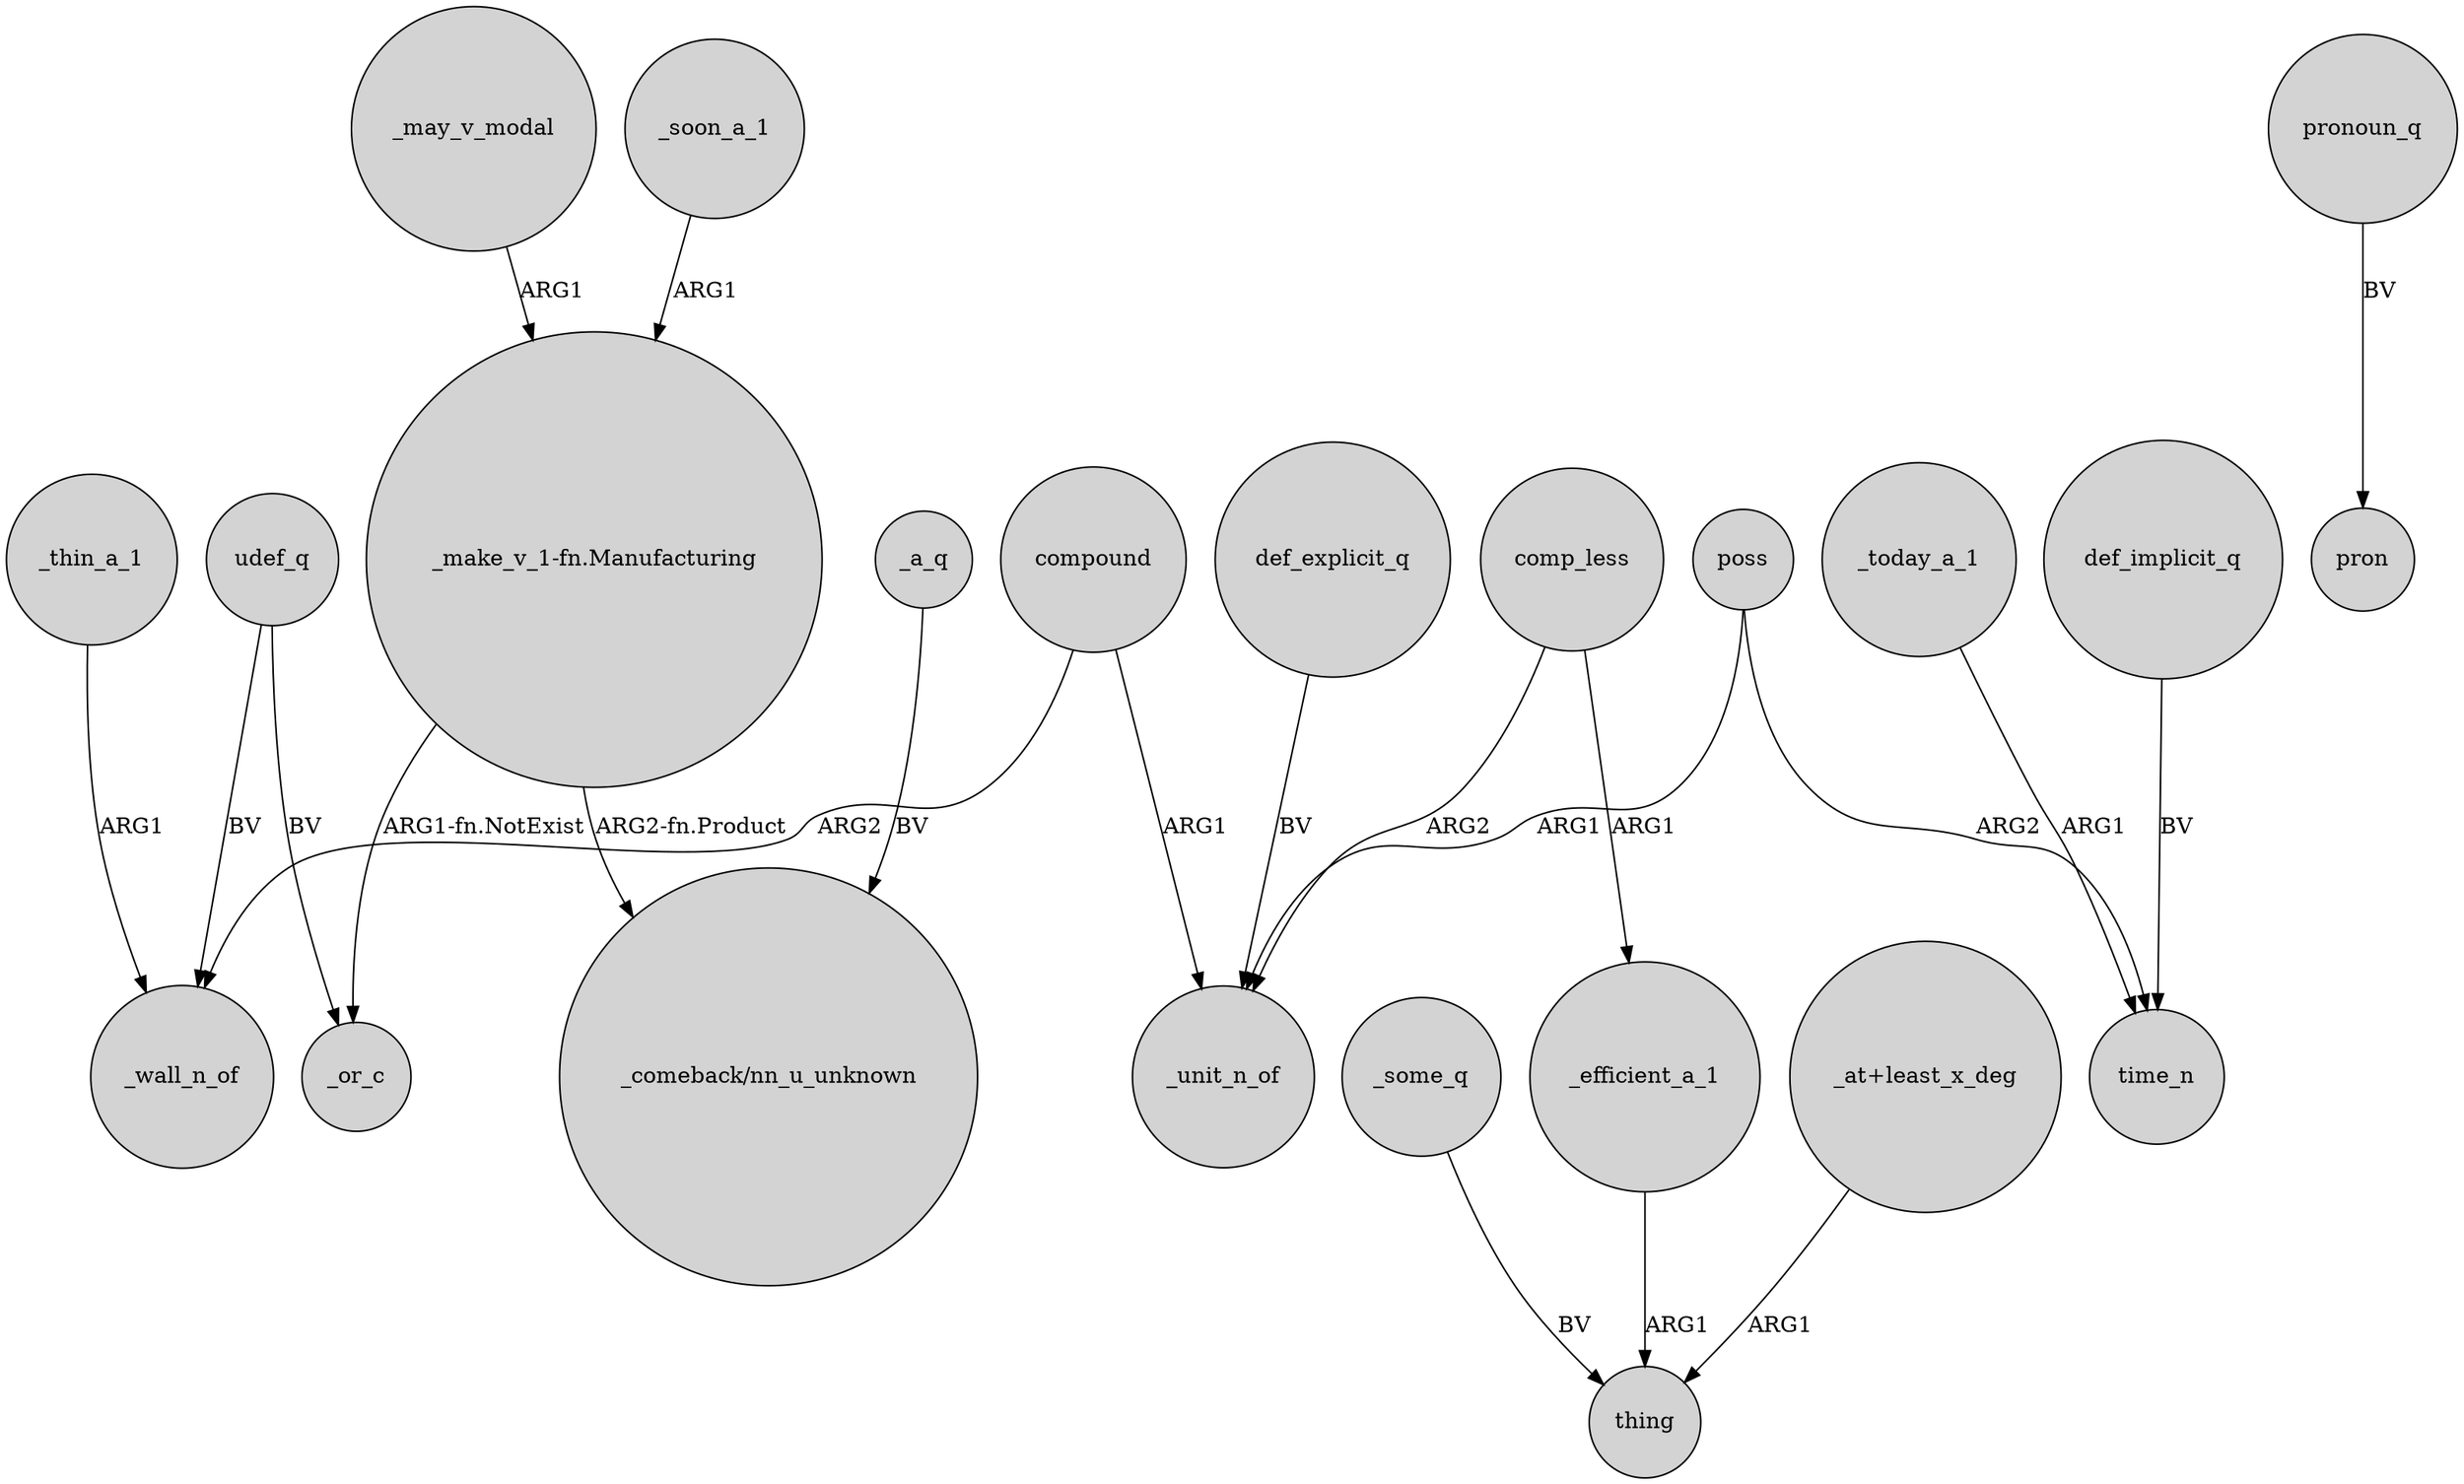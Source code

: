 digraph {
	node [shape=circle style=filled]
	_may_v_modal -> "_make_v_1-fn.Manufacturing" [label=ARG1]
	_today_a_1 -> time_n [label=ARG1]
	_some_q -> thing [label=BV]
	def_implicit_q -> time_n [label=BV]
	def_explicit_q -> _unit_n_of [label=BV]
	compound -> _unit_n_of [label=ARG1]
	"_make_v_1-fn.Manufacturing" -> _or_c [label="ARG1-fn.NotExist"]
	_thin_a_1 -> _wall_n_of [label=ARG1]
	poss -> time_n [label=ARG2]
	udef_q -> _or_c [label=BV]
	comp_less -> _efficient_a_1 [label=ARG1]
	pronoun_q -> pron [label=BV]
	"_make_v_1-fn.Manufacturing" -> "_comeback/nn_u_unknown" [label="ARG2-fn.Product"]
	poss -> _unit_n_of [label=ARG1]
	comp_less -> _unit_n_of [label=ARG2]
	_efficient_a_1 -> thing [label=ARG1]
	_a_q -> "_comeback/nn_u_unknown" [label=BV]
	compound -> _wall_n_of [label=ARG2]
	_soon_a_1 -> "_make_v_1-fn.Manufacturing" [label=ARG1]
	"_at+least_x_deg" -> thing [label=ARG1]
	udef_q -> _wall_n_of [label=BV]
}
